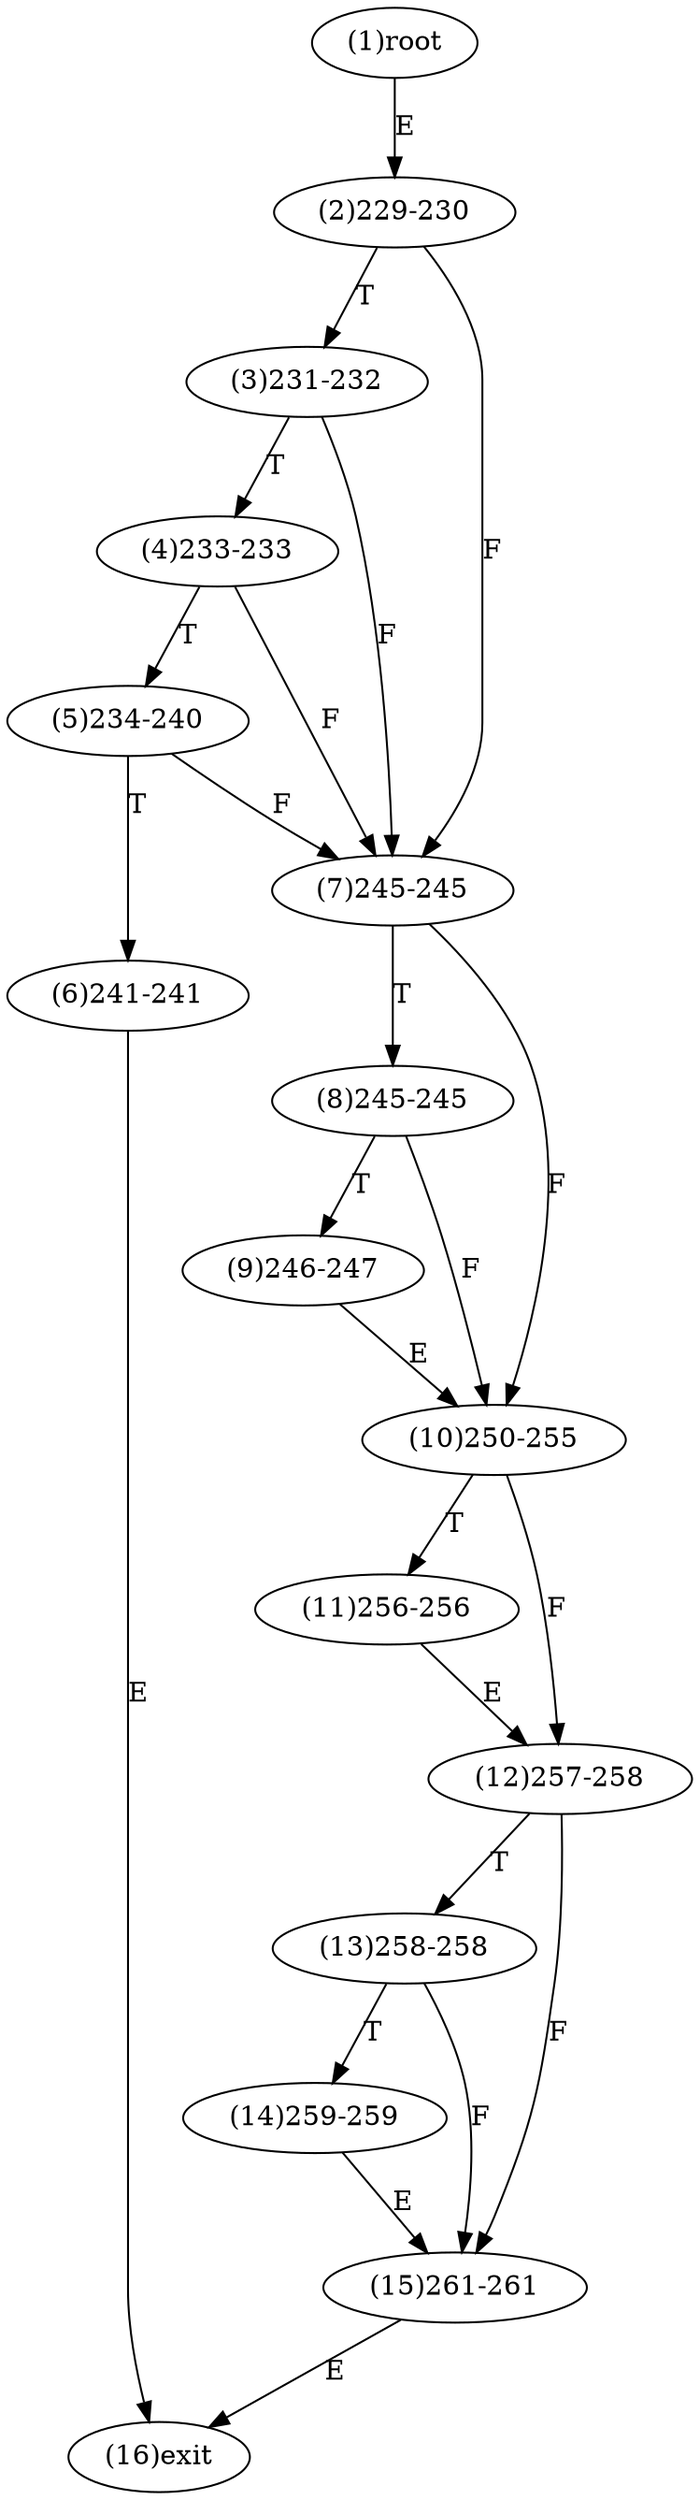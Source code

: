 digraph "" { 
1[ label="(1)root"];
2[ label="(2)229-230"];
3[ label="(3)231-232"];
4[ label="(4)233-233"];
5[ label="(5)234-240"];
6[ label="(6)241-241"];
7[ label="(7)245-245"];
8[ label="(8)245-245"];
9[ label="(9)246-247"];
10[ label="(10)250-255"];
11[ label="(11)256-256"];
12[ label="(12)257-258"];
13[ label="(13)258-258"];
14[ label="(14)259-259"];
15[ label="(15)261-261"];
16[ label="(16)exit"];
1->2[ label="E"];
2->7[ label="F"];
2->3[ label="T"];
3->7[ label="F"];
3->4[ label="T"];
4->7[ label="F"];
4->5[ label="T"];
5->7[ label="F"];
5->6[ label="T"];
6->16[ label="E"];
7->10[ label="F"];
7->8[ label="T"];
8->10[ label="F"];
8->9[ label="T"];
9->10[ label="E"];
10->12[ label="F"];
10->11[ label="T"];
11->12[ label="E"];
12->15[ label="F"];
12->13[ label="T"];
13->15[ label="F"];
13->14[ label="T"];
14->15[ label="E"];
15->16[ label="E"];
}